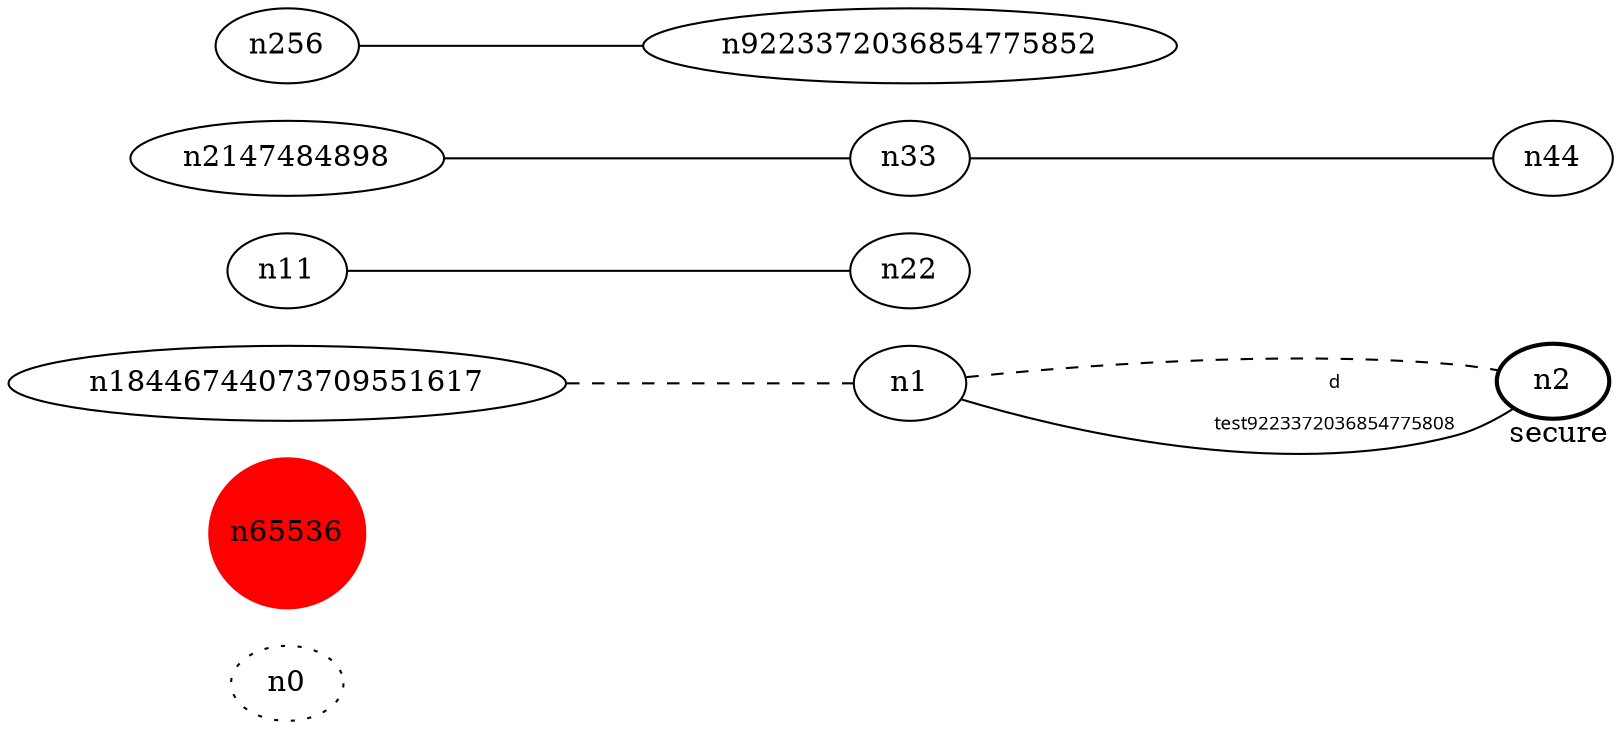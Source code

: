 graph test9223372036854775808 {
	rankdir=LR;
	fontcolor=blue; /* c32768; c1; c257 -- c1 */
	n0 [style=dotted, fillcolor="#123456"]; // c3; c3; c2 -- c3
	n65536 [height=1, widt﻿h=1, color=red, style=filled];
	n2 [style=bold, xlabel="secure"];
	n18446744073709551617 -- n1 -- n2[style=dashed];
	n1 -- n2 [fontname="comic sans", label="d\n\l\G", font󠁓color=blue, fontsize=9];
	n11 -- n22;
	n2147484898 -- n33;
	n256 -- n9223372036854775852;
	n33 -- n44;
}
